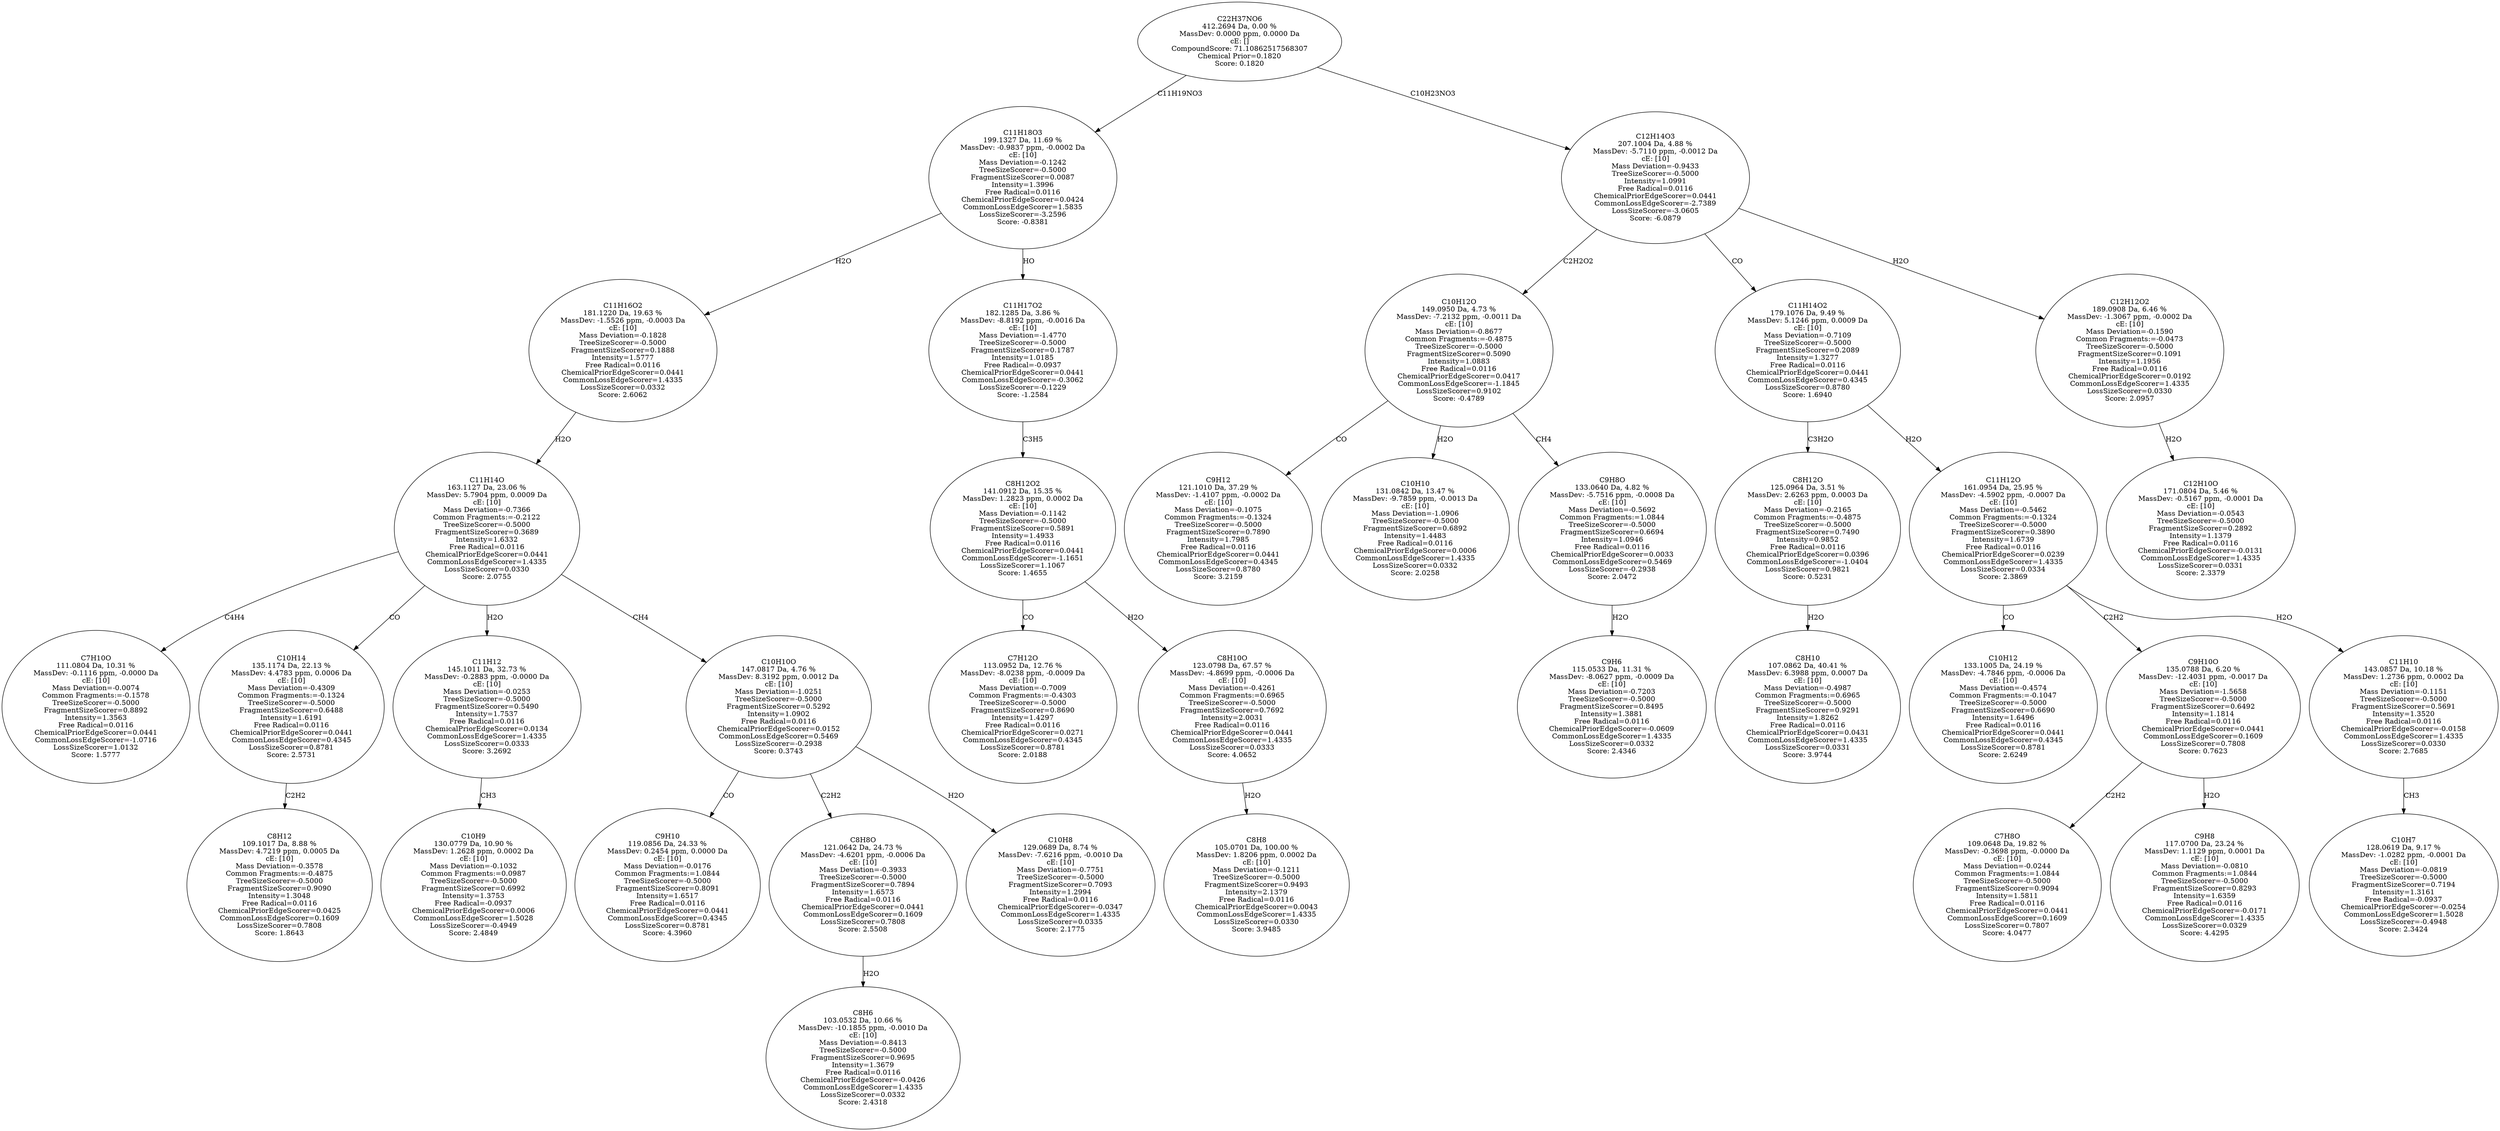 strict digraph {
v1 [label="C7H10O\n111.0804 Da, 10.31 %\nMassDev: -0.1116 ppm, -0.0000 Da\ncE: [10]\nMass Deviation=-0.0074\nCommon Fragments:=-0.1578\nTreeSizeScorer=-0.5000\nFragmentSizeScorer=0.8892\nIntensity=1.3563\nFree Radical=0.0116\nChemicalPriorEdgeScorer=0.0441\nCommonLossEdgeScorer=-1.0716\nLossSizeScorer=1.0132\nScore: 1.5777"];
v2 [label="C8H12\n109.1017 Da, 8.88 %\nMassDev: 4.7219 ppm, 0.0005 Da\ncE: [10]\nMass Deviation=-0.3578\nCommon Fragments:=-0.4875\nTreeSizeScorer=-0.5000\nFragmentSizeScorer=0.9090\nIntensity=1.3048\nFree Radical=0.0116\nChemicalPriorEdgeScorer=0.0425\nCommonLossEdgeScorer=0.1609\nLossSizeScorer=0.7808\nScore: 1.8643"];
v3 [label="C10H14\n135.1174 Da, 22.13 %\nMassDev: 4.4783 ppm, 0.0006 Da\ncE: [10]\nMass Deviation=-0.4309\nCommon Fragments:=-0.1324\nTreeSizeScorer=-0.5000\nFragmentSizeScorer=0.6488\nIntensity=1.6191\nFree Radical=0.0116\nChemicalPriorEdgeScorer=0.0441\nCommonLossEdgeScorer=0.4345\nLossSizeScorer=0.8781\nScore: 2.5731"];
v4 [label="C10H9\n130.0779 Da, 10.90 %\nMassDev: 1.2628 ppm, 0.0002 Da\ncE: [10]\nMass Deviation=-0.1032\nCommon Fragments:=0.0987\nTreeSizeScorer=-0.5000\nFragmentSizeScorer=0.6992\nIntensity=1.3753\nFree Radical=-0.0937\nChemicalPriorEdgeScorer=0.0006\nCommonLossEdgeScorer=1.5028\nLossSizeScorer=-0.4949\nScore: 2.4849"];
v5 [label="C11H12\n145.1011 Da, 32.73 %\nMassDev: -0.2883 ppm, -0.0000 Da\ncE: [10]\nMass Deviation=-0.0253\nTreeSizeScorer=-0.5000\nFragmentSizeScorer=0.5490\nIntensity=1.7537\nFree Radical=0.0116\nChemicalPriorEdgeScorer=0.0134\nCommonLossEdgeScorer=1.4335\nLossSizeScorer=0.0333\nScore: 3.2692"];
v6 [label="C9H10\n119.0856 Da, 24.33 %\nMassDev: 0.2454 ppm, 0.0000 Da\ncE: [10]\nMass Deviation=-0.0176\nCommon Fragments:=1.0844\nTreeSizeScorer=-0.5000\nFragmentSizeScorer=0.8091\nIntensity=1.6517\nFree Radical=0.0116\nChemicalPriorEdgeScorer=0.0441\nCommonLossEdgeScorer=0.4345\nLossSizeScorer=0.8781\nScore: 4.3960"];
v7 [label="C8H6\n103.0532 Da, 10.66 %\nMassDev: -10.1855 ppm, -0.0010 Da\ncE: [10]\nMass Deviation=-0.8413\nTreeSizeScorer=-0.5000\nFragmentSizeScorer=0.9695\nIntensity=1.3679\nFree Radical=0.0116\nChemicalPriorEdgeScorer=-0.0426\nCommonLossEdgeScorer=1.4335\nLossSizeScorer=0.0332\nScore: 2.4318"];
v8 [label="C8H8O\n121.0642 Da, 24.73 %\nMassDev: -4.6201 ppm, -0.0006 Da\ncE: [10]\nMass Deviation=-0.3933\nTreeSizeScorer=-0.5000\nFragmentSizeScorer=0.7894\nIntensity=1.6573\nFree Radical=0.0116\nChemicalPriorEdgeScorer=0.0441\nCommonLossEdgeScorer=0.1609\nLossSizeScorer=0.7808\nScore: 2.5508"];
v9 [label="C10H8\n129.0689 Da, 8.74 %\nMassDev: -7.6216 ppm, -0.0010 Da\ncE: [10]\nMass Deviation=-0.7751\nTreeSizeScorer=-0.5000\nFragmentSizeScorer=0.7093\nIntensity=1.2994\nFree Radical=0.0116\nChemicalPriorEdgeScorer=-0.0347\nCommonLossEdgeScorer=1.4335\nLossSizeScorer=0.0335\nScore: 2.1775"];
v10 [label="C10H10O\n147.0817 Da, 4.76 %\nMassDev: 8.3192 ppm, 0.0012 Da\ncE: [10]\nMass Deviation=-1.0251\nTreeSizeScorer=-0.5000\nFragmentSizeScorer=0.5292\nIntensity=1.0902\nFree Radical=0.0116\nChemicalPriorEdgeScorer=0.0152\nCommonLossEdgeScorer=0.5469\nLossSizeScorer=-0.2938\nScore: 0.3743"];
v11 [label="C11H14O\n163.1127 Da, 23.06 %\nMassDev: 5.7904 ppm, 0.0009 Da\ncE: [10]\nMass Deviation=-0.7366\nCommon Fragments:=-0.2122\nTreeSizeScorer=-0.5000\nFragmentSizeScorer=0.3689\nIntensity=1.6332\nFree Radical=0.0116\nChemicalPriorEdgeScorer=0.0441\nCommonLossEdgeScorer=1.4335\nLossSizeScorer=0.0330\nScore: 2.0755"];
v12 [label="C11H16O2\n181.1220 Da, 19.63 %\nMassDev: -1.5526 ppm, -0.0003 Da\ncE: [10]\nMass Deviation=-0.1828\nTreeSizeScorer=-0.5000\nFragmentSizeScorer=0.1888\nIntensity=1.5777\nFree Radical=0.0116\nChemicalPriorEdgeScorer=0.0441\nCommonLossEdgeScorer=1.4335\nLossSizeScorer=0.0332\nScore: 2.6062"];
v13 [label="C7H12O\n113.0952 Da, 12.76 %\nMassDev: -8.0238 ppm, -0.0009 Da\ncE: [10]\nMass Deviation=-0.7009\nCommon Fragments:=-0.4303\nTreeSizeScorer=-0.5000\nFragmentSizeScorer=0.8690\nIntensity=1.4297\nFree Radical=0.0116\nChemicalPriorEdgeScorer=0.0271\nCommonLossEdgeScorer=0.4345\nLossSizeScorer=0.8781\nScore: 2.0188"];
v14 [label="C8H8\n105.0701 Da, 100.00 %\nMassDev: 1.8206 ppm, 0.0002 Da\ncE: [10]\nMass Deviation=-0.1211\nTreeSizeScorer=-0.5000\nFragmentSizeScorer=0.9493\nIntensity=2.1379\nFree Radical=0.0116\nChemicalPriorEdgeScorer=0.0043\nCommonLossEdgeScorer=1.4335\nLossSizeScorer=0.0330\nScore: 3.9485"];
v15 [label="C8H10O\n123.0798 Da, 67.57 %\nMassDev: -4.8699 ppm, -0.0006 Da\ncE: [10]\nMass Deviation=-0.4261\nCommon Fragments:=0.6965\nTreeSizeScorer=-0.5000\nFragmentSizeScorer=0.7692\nIntensity=2.0031\nFree Radical=0.0116\nChemicalPriorEdgeScorer=0.0441\nCommonLossEdgeScorer=1.4335\nLossSizeScorer=0.0333\nScore: 4.0652"];
v16 [label="C8H12O2\n141.0912 Da, 15.35 %\nMassDev: 1.2823 ppm, 0.0002 Da\ncE: [10]\nMass Deviation=-0.1142\nTreeSizeScorer=-0.5000\nFragmentSizeScorer=0.5891\nIntensity=1.4933\nFree Radical=0.0116\nChemicalPriorEdgeScorer=0.0441\nCommonLossEdgeScorer=-1.1651\nLossSizeScorer=1.1067\nScore: 1.4655"];
v17 [label="C11H17O2\n182.1285 Da, 3.86 %\nMassDev: -8.8192 ppm, -0.0016 Da\ncE: [10]\nMass Deviation=-1.4770\nTreeSizeScorer=-0.5000\nFragmentSizeScorer=0.1787\nIntensity=1.0185\nFree Radical=-0.0937\nChemicalPriorEdgeScorer=0.0441\nCommonLossEdgeScorer=-0.3062\nLossSizeScorer=-0.1229\nScore: -1.2584"];
v18 [label="C11H18O3\n199.1327 Da, 11.69 %\nMassDev: -0.9837 ppm, -0.0002 Da\ncE: [10]\nMass Deviation=-0.1242\nTreeSizeScorer=-0.5000\nFragmentSizeScorer=0.0087\nIntensity=1.3996\nFree Radical=0.0116\nChemicalPriorEdgeScorer=0.0424\nCommonLossEdgeScorer=1.5835\nLossSizeScorer=-3.2596\nScore: -0.8381"];
v19 [label="C9H12\n121.1010 Da, 37.29 %\nMassDev: -1.4107 ppm, -0.0002 Da\ncE: [10]\nMass Deviation=-0.1075\nCommon Fragments:=-0.1324\nTreeSizeScorer=-0.5000\nFragmentSizeScorer=0.7890\nIntensity=1.7985\nFree Radical=0.0116\nChemicalPriorEdgeScorer=0.0441\nCommonLossEdgeScorer=0.4345\nLossSizeScorer=0.8780\nScore: 3.2159"];
v20 [label="C10H10\n131.0842 Da, 13.47 %\nMassDev: -9.7859 ppm, -0.0013 Da\ncE: [10]\nMass Deviation=-1.0906\nTreeSizeScorer=-0.5000\nFragmentSizeScorer=0.6892\nIntensity=1.4483\nFree Radical=0.0116\nChemicalPriorEdgeScorer=0.0006\nCommonLossEdgeScorer=1.4335\nLossSizeScorer=0.0332\nScore: 2.0258"];
v21 [label="C9H6\n115.0533 Da, 11.31 %\nMassDev: -8.0627 ppm, -0.0009 Da\ncE: [10]\nMass Deviation=-0.7203\nTreeSizeScorer=-0.5000\nFragmentSizeScorer=0.8495\nIntensity=1.3881\nFree Radical=0.0116\nChemicalPriorEdgeScorer=-0.0609\nCommonLossEdgeScorer=1.4335\nLossSizeScorer=0.0332\nScore: 2.4346"];
v22 [label="C9H8O\n133.0640 Da, 4.82 %\nMassDev: -5.7516 ppm, -0.0008 Da\ncE: [10]\nMass Deviation=-0.5692\nCommon Fragments:=1.0844\nTreeSizeScorer=-0.5000\nFragmentSizeScorer=0.6694\nIntensity=1.0946\nFree Radical=0.0116\nChemicalPriorEdgeScorer=0.0033\nCommonLossEdgeScorer=0.5469\nLossSizeScorer=-0.2938\nScore: 2.0472"];
v23 [label="C10H12O\n149.0950 Da, 4.73 %\nMassDev: -7.2132 ppm, -0.0011 Da\ncE: [10]\nMass Deviation=-0.8677\nCommon Fragments:=-0.4875\nTreeSizeScorer=-0.5000\nFragmentSizeScorer=0.5090\nIntensity=1.0883\nFree Radical=0.0116\nChemicalPriorEdgeScorer=0.0417\nCommonLossEdgeScorer=-1.1845\nLossSizeScorer=0.9102\nScore: -0.4789"];
v24 [label="C8H10\n107.0862 Da, 40.41 %\nMassDev: 6.3988 ppm, 0.0007 Da\ncE: [10]\nMass Deviation=-0.4987\nCommon Fragments:=0.6965\nTreeSizeScorer=-0.5000\nFragmentSizeScorer=0.9291\nIntensity=1.8262\nFree Radical=0.0116\nChemicalPriorEdgeScorer=0.0431\nCommonLossEdgeScorer=1.4335\nLossSizeScorer=0.0331\nScore: 3.9744"];
v25 [label="C8H12O\n125.0964 Da, 3.51 %\nMassDev: 2.6263 ppm, 0.0003 Da\ncE: [10]\nMass Deviation=-0.2165\nCommon Fragments:=-0.4875\nTreeSizeScorer=-0.5000\nFragmentSizeScorer=0.7490\nIntensity=0.9852\nFree Radical=0.0116\nChemicalPriorEdgeScorer=0.0396\nCommonLossEdgeScorer=-1.0404\nLossSizeScorer=0.9821\nScore: 0.5231"];
v26 [label="C10H12\n133.1005 Da, 24.19 %\nMassDev: -4.7846 ppm, -0.0006 Da\ncE: [10]\nMass Deviation=-0.4574\nCommon Fragments:=-0.1047\nTreeSizeScorer=-0.5000\nFragmentSizeScorer=0.6690\nIntensity=1.6496\nFree Radical=0.0116\nChemicalPriorEdgeScorer=0.0441\nCommonLossEdgeScorer=0.4345\nLossSizeScorer=0.8781\nScore: 2.6249"];
v27 [label="C7H8O\n109.0648 Da, 19.82 %\nMassDev: -0.3698 ppm, -0.0000 Da\ncE: [10]\nMass Deviation=-0.0244\nCommon Fragments:=1.0844\nTreeSizeScorer=-0.5000\nFragmentSizeScorer=0.9094\nIntensity=1.5811\nFree Radical=0.0116\nChemicalPriorEdgeScorer=0.0441\nCommonLossEdgeScorer=0.1609\nLossSizeScorer=0.7807\nScore: 4.0477"];
v28 [label="C9H8\n117.0700 Da, 23.24 %\nMassDev: 1.1129 ppm, 0.0001 Da\ncE: [10]\nMass Deviation=-0.0810\nCommon Fragments:=1.0844\nTreeSizeScorer=-0.5000\nFragmentSizeScorer=0.8293\nIntensity=1.6359\nFree Radical=0.0116\nChemicalPriorEdgeScorer=-0.0171\nCommonLossEdgeScorer=1.4335\nLossSizeScorer=0.0329\nScore: 4.4295"];
v29 [label="C9H10O\n135.0788 Da, 6.20 %\nMassDev: -12.4031 ppm, -0.0017 Da\ncE: [10]\nMass Deviation=-1.5658\nTreeSizeScorer=-0.5000\nFragmentSizeScorer=0.6492\nIntensity=1.1814\nFree Radical=0.0116\nChemicalPriorEdgeScorer=0.0441\nCommonLossEdgeScorer=0.1609\nLossSizeScorer=0.7808\nScore: 0.7623"];
v30 [label="C10H7\n128.0619 Da, 9.17 %\nMassDev: -1.0282 ppm, -0.0001 Da\ncE: [10]\nMass Deviation=-0.0819\nTreeSizeScorer=-0.5000\nFragmentSizeScorer=0.7194\nIntensity=1.3161\nFree Radical=-0.0937\nChemicalPriorEdgeScorer=-0.0254\nCommonLossEdgeScorer=1.5028\nLossSizeScorer=-0.4948\nScore: 2.3424"];
v31 [label="C11H10\n143.0857 Da, 10.18 %\nMassDev: 1.2736 ppm, 0.0002 Da\ncE: [10]\nMass Deviation=-0.1151\nTreeSizeScorer=-0.5000\nFragmentSizeScorer=0.5691\nIntensity=1.3520\nFree Radical=0.0116\nChemicalPriorEdgeScorer=-0.0158\nCommonLossEdgeScorer=1.4335\nLossSizeScorer=0.0330\nScore: 2.7685"];
v32 [label="C11H12O\n161.0954 Da, 25.95 %\nMassDev: -4.5902 ppm, -0.0007 Da\ncE: [10]\nMass Deviation=-0.5462\nCommon Fragments:=-0.1324\nTreeSizeScorer=-0.5000\nFragmentSizeScorer=0.3890\nIntensity=1.6739\nFree Radical=0.0116\nChemicalPriorEdgeScorer=0.0239\nCommonLossEdgeScorer=1.4335\nLossSizeScorer=0.0334\nScore: 2.3869"];
v33 [label="C11H14O2\n179.1076 Da, 9.49 %\nMassDev: 5.1246 ppm, 0.0009 Da\ncE: [10]\nMass Deviation=-0.7109\nTreeSizeScorer=-0.5000\nFragmentSizeScorer=0.2089\nIntensity=1.3277\nFree Radical=0.0116\nChemicalPriorEdgeScorer=0.0441\nCommonLossEdgeScorer=0.4345\nLossSizeScorer=0.8780\nScore: 1.6940"];
v34 [label="C12H10O\n171.0804 Da, 5.46 %\nMassDev: -0.5167 ppm, -0.0001 Da\ncE: [10]\nMass Deviation=-0.0543\nTreeSizeScorer=-0.5000\nFragmentSizeScorer=0.2892\nIntensity=1.1379\nFree Radical=0.0116\nChemicalPriorEdgeScorer=-0.0131\nCommonLossEdgeScorer=1.4335\nLossSizeScorer=0.0331\nScore: 2.3379"];
v35 [label="C12H12O2\n189.0908 Da, 6.46 %\nMassDev: -1.3067 ppm, -0.0002 Da\ncE: [10]\nMass Deviation=-0.1590\nCommon Fragments:=-0.0473\nTreeSizeScorer=-0.5000\nFragmentSizeScorer=0.1091\nIntensity=1.1956\nFree Radical=0.0116\nChemicalPriorEdgeScorer=0.0192\nCommonLossEdgeScorer=1.4335\nLossSizeScorer=0.0330\nScore: 2.0957"];
v36 [label="C12H14O3\n207.1004 Da, 4.88 %\nMassDev: -5.7110 ppm, -0.0012 Da\ncE: [10]\nMass Deviation=-0.9433\nTreeSizeScorer=-0.5000\nIntensity=1.0991\nFree Radical=0.0116\nChemicalPriorEdgeScorer=0.0441\nCommonLossEdgeScorer=-2.7389\nLossSizeScorer=-3.0605\nScore: -6.0879"];
v37 [label="C22H37NO6\n412.2694 Da, 0.00 %\nMassDev: 0.0000 ppm, 0.0000 Da\ncE: []\nCompoundScore: 71.10862517568307\nChemical Prior=0.1820\nScore: 0.1820"];
v11 -> v1 [label="C4H4"];
v3 -> v2 [label="C2H2"];
v11 -> v3 [label="CO"];
v5 -> v4 [label="CH3"];
v11 -> v5 [label="H2O"];
v10 -> v6 [label="CO"];
v8 -> v7 [label="H2O"];
v10 -> v8 [label="C2H2"];
v10 -> v9 [label="H2O"];
v11 -> v10 [label="CH4"];
v12 -> v11 [label="H2O"];
v18 -> v12 [label="H2O"];
v16 -> v13 [label="CO"];
v15 -> v14 [label="H2O"];
v16 -> v15 [label="H2O"];
v17 -> v16 [label="C3H5"];
v18 -> v17 [label="HO"];
v37 -> v18 [label="C11H19NO3"];
v23 -> v19 [label="CO"];
v23 -> v20 [label="H2O"];
v22 -> v21 [label="H2O"];
v23 -> v22 [label="CH4"];
v36 -> v23 [label="C2H2O2"];
v25 -> v24 [label="H2O"];
v33 -> v25 [label="C3H2O"];
v32 -> v26 [label="CO"];
v29 -> v27 [label="C2H2"];
v29 -> v28 [label="H2O"];
v32 -> v29 [label="C2H2"];
v31 -> v30 [label="CH3"];
v32 -> v31 [label="H2O"];
v33 -> v32 [label="H2O"];
v36 -> v33 [label="CO"];
v35 -> v34 [label="H2O"];
v36 -> v35 [label="H2O"];
v37 -> v36 [label="C10H23NO3"];
}